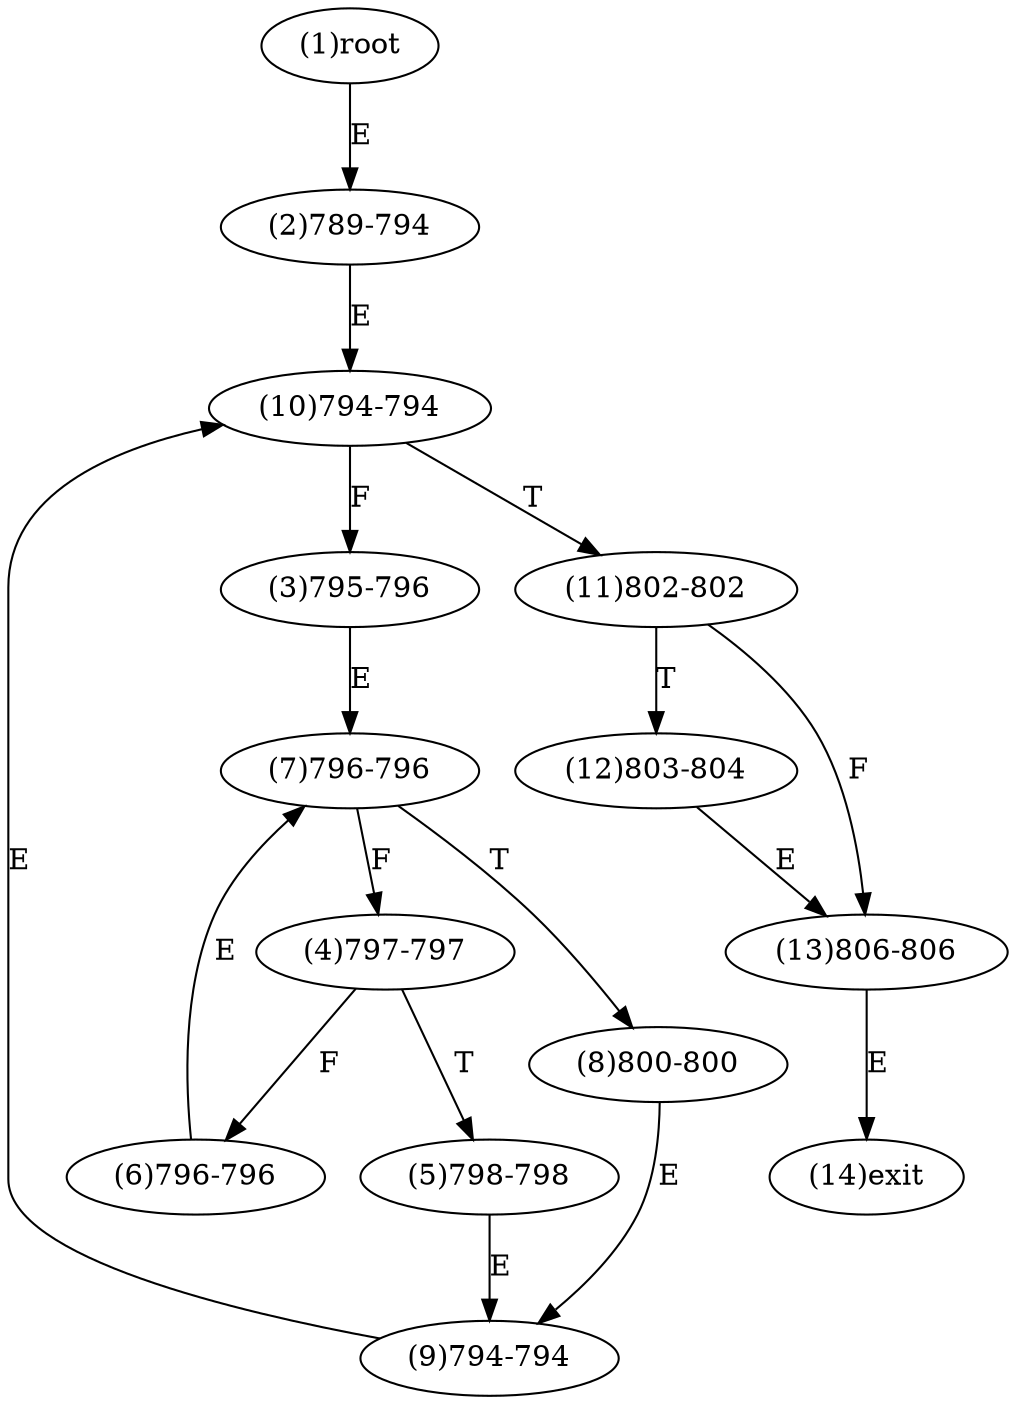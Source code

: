 digraph "" { 
1[ label="(1)root"];
2[ label="(2)789-794"];
3[ label="(3)795-796"];
4[ label="(4)797-797"];
5[ label="(5)798-798"];
6[ label="(6)796-796"];
7[ label="(7)796-796"];
8[ label="(8)800-800"];
9[ label="(9)794-794"];
10[ label="(10)794-794"];
11[ label="(11)802-802"];
12[ label="(12)803-804"];
13[ label="(13)806-806"];
14[ label="(14)exit"];
1->2[ label="E"];
2->10[ label="E"];
3->7[ label="E"];
4->6[ label="F"];
4->5[ label="T"];
5->9[ label="E"];
6->7[ label="E"];
7->4[ label="F"];
7->8[ label="T"];
8->9[ label="E"];
9->10[ label="E"];
10->3[ label="F"];
10->11[ label="T"];
11->13[ label="F"];
11->12[ label="T"];
12->13[ label="E"];
13->14[ label="E"];
}